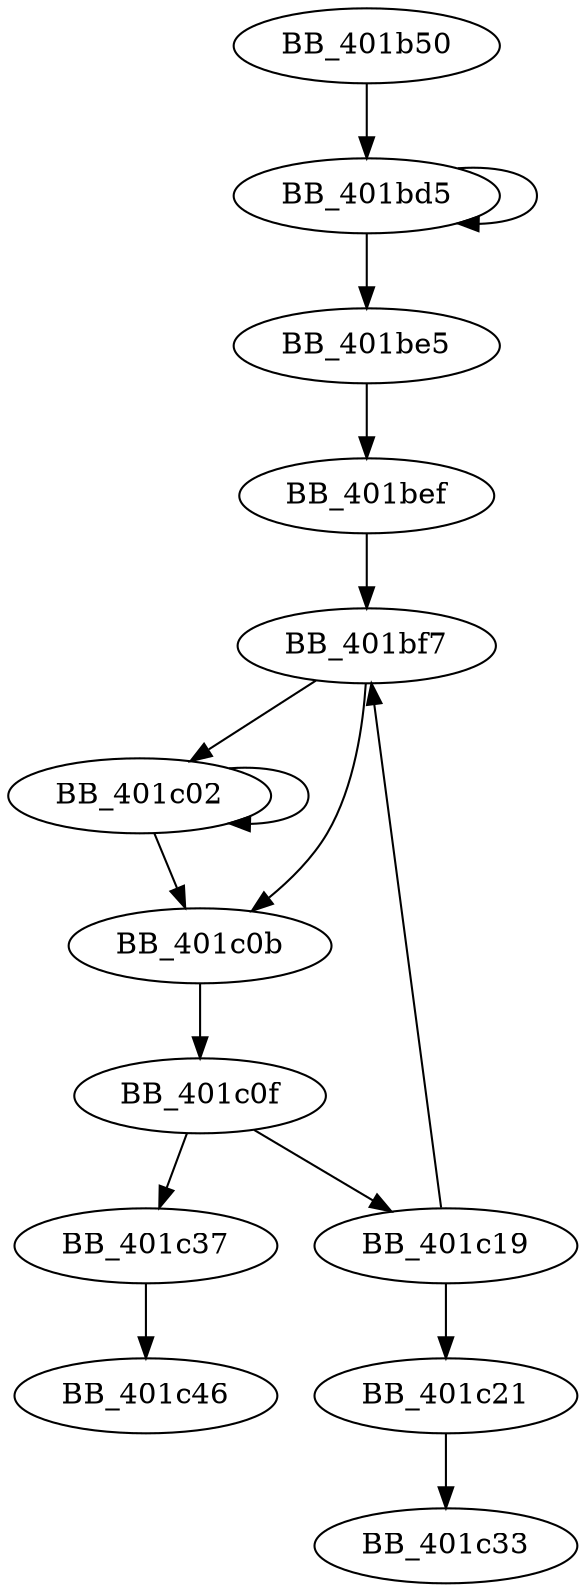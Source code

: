 DiGraph sub_401B50{
BB_401b50->BB_401bd5
BB_401bd5->BB_401bd5
BB_401bd5->BB_401be5
BB_401be5->BB_401bef
BB_401bef->BB_401bf7
BB_401bf7->BB_401c02
BB_401bf7->BB_401c0b
BB_401c02->BB_401c02
BB_401c02->BB_401c0b
BB_401c0b->BB_401c0f
BB_401c0f->BB_401c19
BB_401c0f->BB_401c37
BB_401c19->BB_401bf7
BB_401c19->BB_401c21
BB_401c21->BB_401c33
BB_401c37->BB_401c46
}
